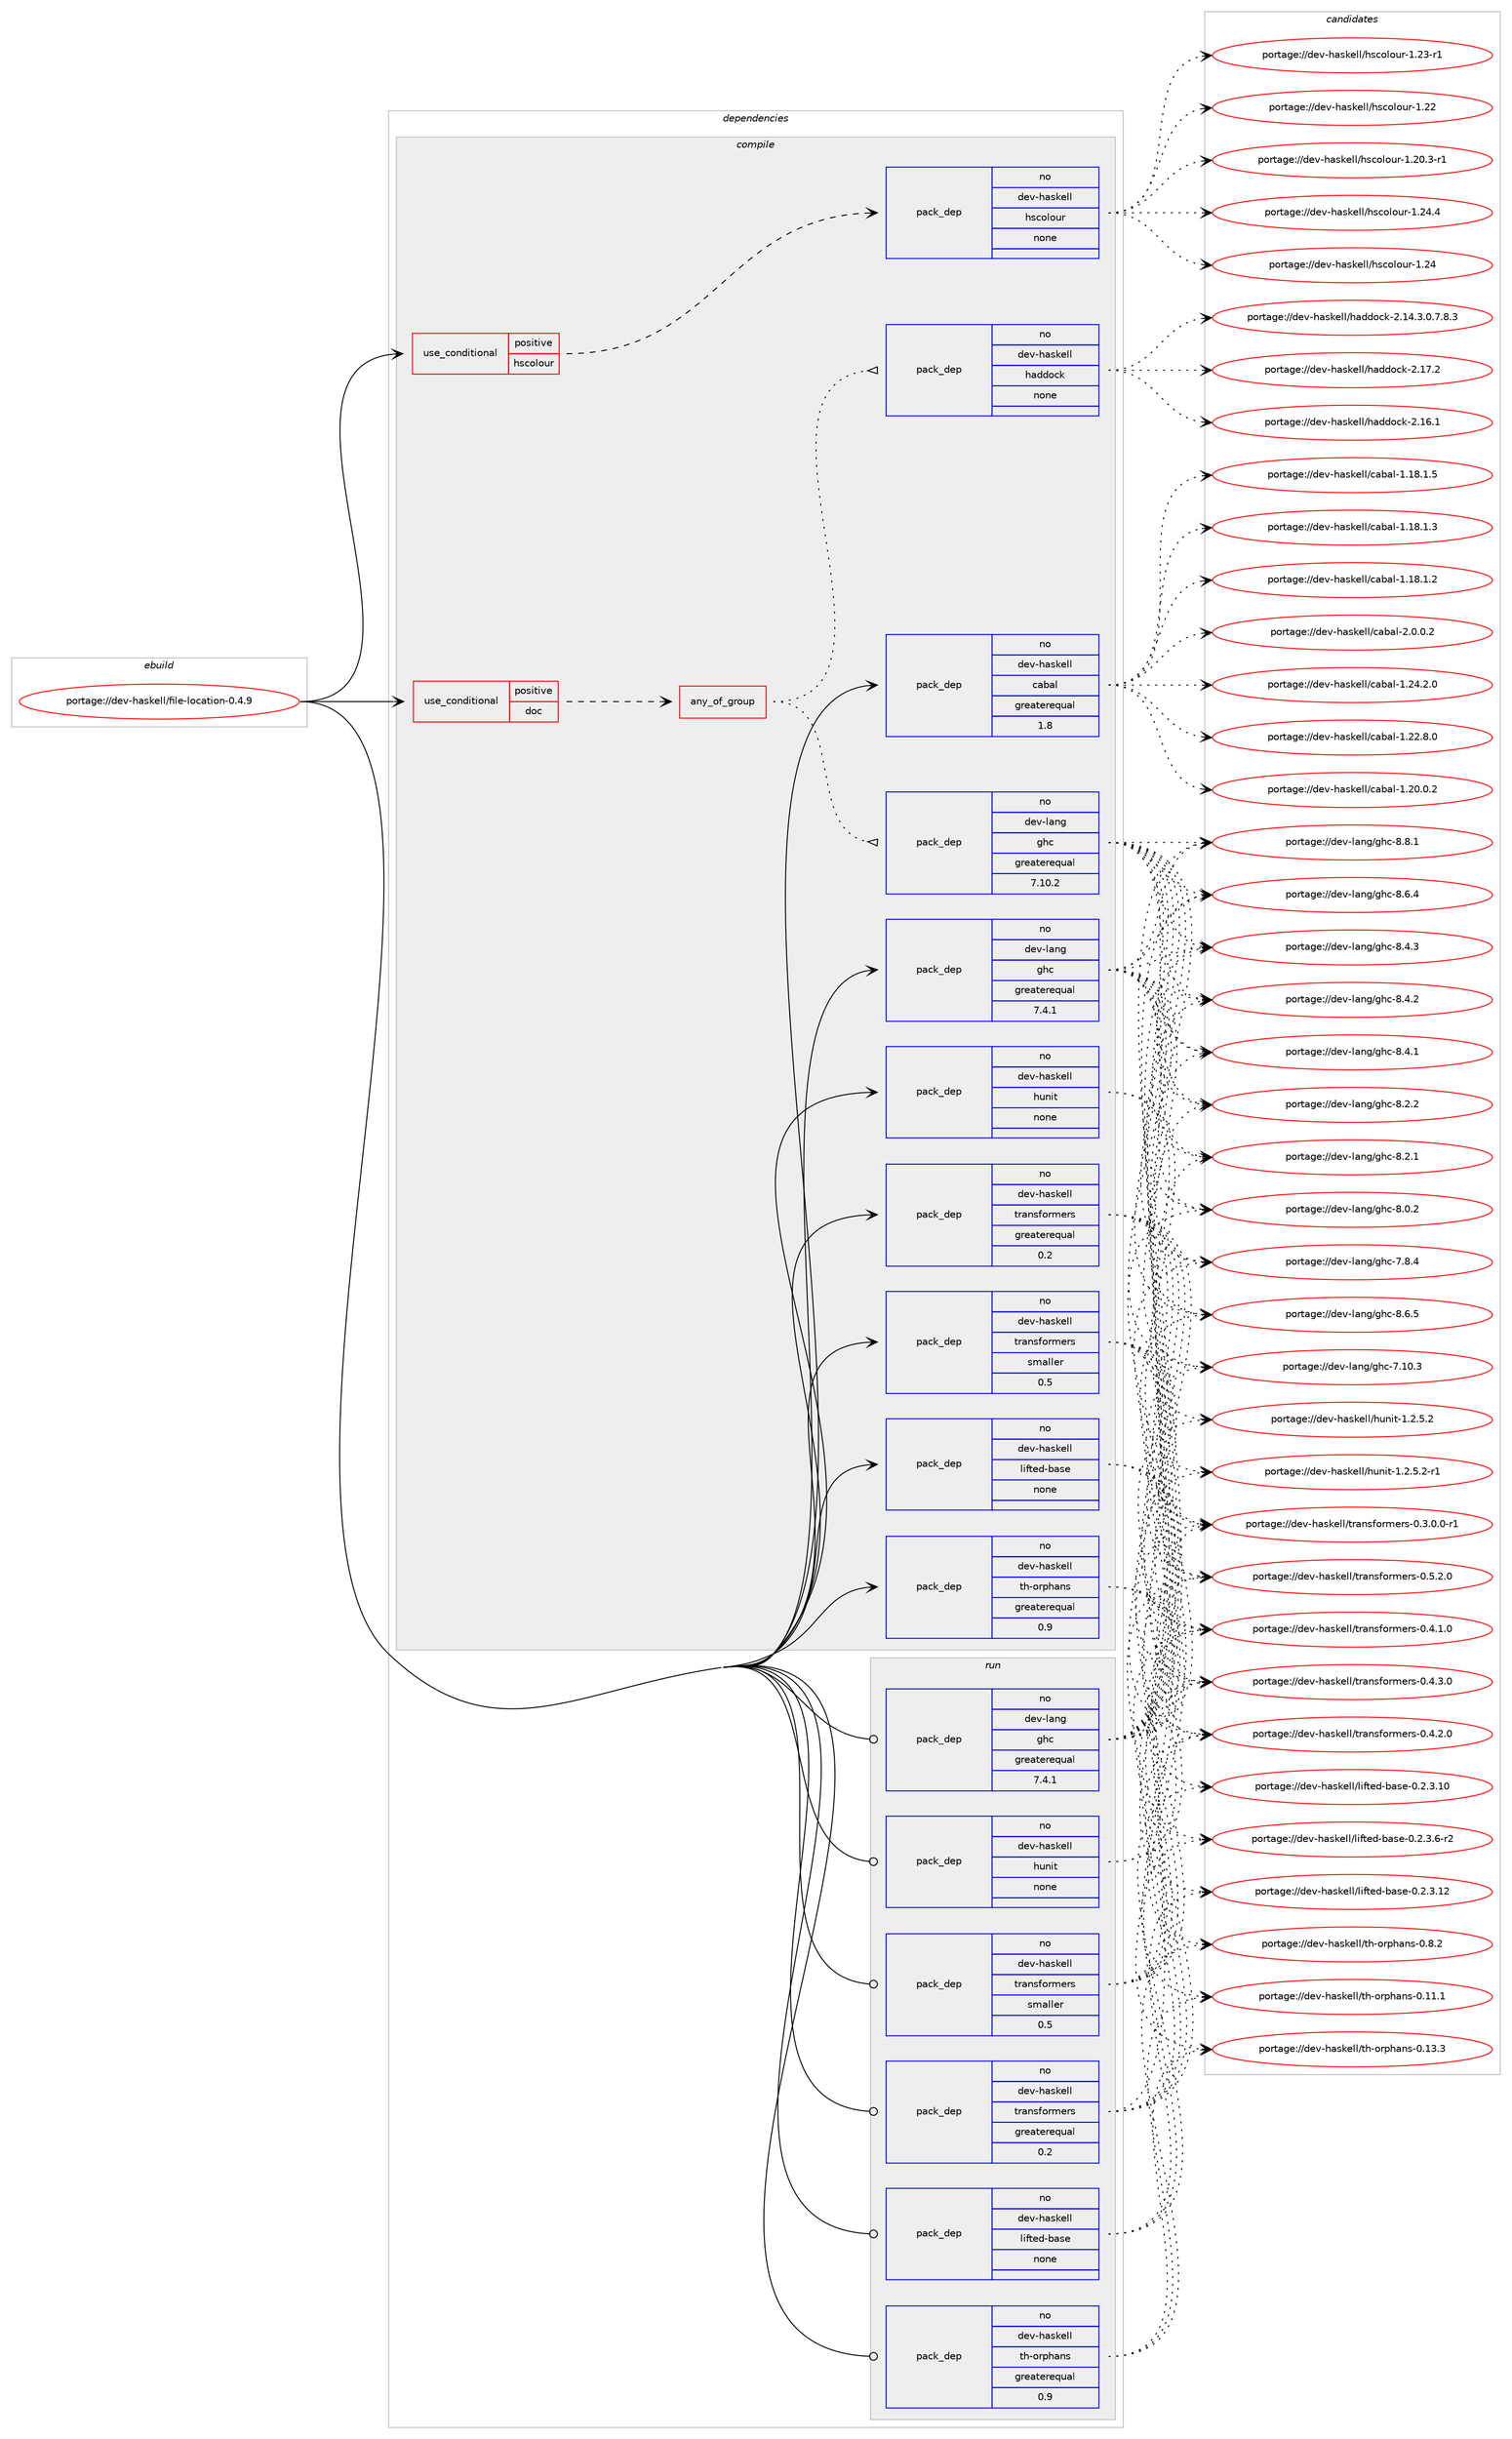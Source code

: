 digraph prolog {

# *************
# Graph options
# *************

newrank=true;
concentrate=true;
compound=true;
graph [rankdir=LR,fontname=Helvetica,fontsize=10,ranksep=1.5];#, ranksep=2.5, nodesep=0.2];
edge  [arrowhead=vee];
node  [fontname=Helvetica,fontsize=10];

# **********
# The ebuild
# **********

subgraph cluster_leftcol {
color=gray;
rank=same;
label=<<i>ebuild</i>>;
id [label="portage://dev-haskell/file-location-0.4.9", color=red, width=4, href="../dev-haskell/file-location-0.4.9.svg"];
}

# ****************
# The dependencies
# ****************

subgraph cluster_midcol {
color=gray;
label=<<i>dependencies</i>>;
subgraph cluster_compile {
fillcolor="#eeeeee";
style=filled;
label=<<i>compile</i>>;
subgraph cond133967 {
dependency562826 [label=<<TABLE BORDER="0" CELLBORDER="1" CELLSPACING="0" CELLPADDING="4"><TR><TD ROWSPAN="3" CELLPADDING="10">use_conditional</TD></TR><TR><TD>positive</TD></TR><TR><TD>doc</TD></TR></TABLE>>, shape=none, color=red];
subgraph any6450 {
dependency562827 [label=<<TABLE BORDER="0" CELLBORDER="1" CELLSPACING="0" CELLPADDING="4"><TR><TD CELLPADDING="10">any_of_group</TD></TR></TABLE>>, shape=none, color=red];subgraph pack422172 {
dependency562828 [label=<<TABLE BORDER="0" CELLBORDER="1" CELLSPACING="0" CELLPADDING="4" WIDTH="220"><TR><TD ROWSPAN="6" CELLPADDING="30">pack_dep</TD></TR><TR><TD WIDTH="110">no</TD></TR><TR><TD>dev-haskell</TD></TR><TR><TD>haddock</TD></TR><TR><TD>none</TD></TR><TR><TD></TD></TR></TABLE>>, shape=none, color=blue];
}
dependency562827:e -> dependency562828:w [weight=20,style="dotted",arrowhead="oinv"];
subgraph pack422173 {
dependency562829 [label=<<TABLE BORDER="0" CELLBORDER="1" CELLSPACING="0" CELLPADDING="4" WIDTH="220"><TR><TD ROWSPAN="6" CELLPADDING="30">pack_dep</TD></TR><TR><TD WIDTH="110">no</TD></TR><TR><TD>dev-lang</TD></TR><TR><TD>ghc</TD></TR><TR><TD>greaterequal</TD></TR><TR><TD>7.10.2</TD></TR></TABLE>>, shape=none, color=blue];
}
dependency562827:e -> dependency562829:w [weight=20,style="dotted",arrowhead="oinv"];
}
dependency562826:e -> dependency562827:w [weight=20,style="dashed",arrowhead="vee"];
}
id:e -> dependency562826:w [weight=20,style="solid",arrowhead="vee"];
subgraph cond133968 {
dependency562830 [label=<<TABLE BORDER="0" CELLBORDER="1" CELLSPACING="0" CELLPADDING="4"><TR><TD ROWSPAN="3" CELLPADDING="10">use_conditional</TD></TR><TR><TD>positive</TD></TR><TR><TD>hscolour</TD></TR></TABLE>>, shape=none, color=red];
subgraph pack422174 {
dependency562831 [label=<<TABLE BORDER="0" CELLBORDER="1" CELLSPACING="0" CELLPADDING="4" WIDTH="220"><TR><TD ROWSPAN="6" CELLPADDING="30">pack_dep</TD></TR><TR><TD WIDTH="110">no</TD></TR><TR><TD>dev-haskell</TD></TR><TR><TD>hscolour</TD></TR><TR><TD>none</TD></TR><TR><TD></TD></TR></TABLE>>, shape=none, color=blue];
}
dependency562830:e -> dependency562831:w [weight=20,style="dashed",arrowhead="vee"];
}
id:e -> dependency562830:w [weight=20,style="solid",arrowhead="vee"];
subgraph pack422175 {
dependency562832 [label=<<TABLE BORDER="0" CELLBORDER="1" CELLSPACING="0" CELLPADDING="4" WIDTH="220"><TR><TD ROWSPAN="6" CELLPADDING="30">pack_dep</TD></TR><TR><TD WIDTH="110">no</TD></TR><TR><TD>dev-haskell</TD></TR><TR><TD>cabal</TD></TR><TR><TD>greaterequal</TD></TR><TR><TD>1.8</TD></TR></TABLE>>, shape=none, color=blue];
}
id:e -> dependency562832:w [weight=20,style="solid",arrowhead="vee"];
subgraph pack422176 {
dependency562833 [label=<<TABLE BORDER="0" CELLBORDER="1" CELLSPACING="0" CELLPADDING="4" WIDTH="220"><TR><TD ROWSPAN="6" CELLPADDING="30">pack_dep</TD></TR><TR><TD WIDTH="110">no</TD></TR><TR><TD>dev-haskell</TD></TR><TR><TD>hunit</TD></TR><TR><TD>none</TD></TR><TR><TD></TD></TR></TABLE>>, shape=none, color=blue];
}
id:e -> dependency562833:w [weight=20,style="solid",arrowhead="vee"];
subgraph pack422177 {
dependency562834 [label=<<TABLE BORDER="0" CELLBORDER="1" CELLSPACING="0" CELLPADDING="4" WIDTH="220"><TR><TD ROWSPAN="6" CELLPADDING="30">pack_dep</TD></TR><TR><TD WIDTH="110">no</TD></TR><TR><TD>dev-haskell</TD></TR><TR><TD>lifted-base</TD></TR><TR><TD>none</TD></TR><TR><TD></TD></TR></TABLE>>, shape=none, color=blue];
}
id:e -> dependency562834:w [weight=20,style="solid",arrowhead="vee"];
subgraph pack422178 {
dependency562835 [label=<<TABLE BORDER="0" CELLBORDER="1" CELLSPACING="0" CELLPADDING="4" WIDTH="220"><TR><TD ROWSPAN="6" CELLPADDING="30">pack_dep</TD></TR><TR><TD WIDTH="110">no</TD></TR><TR><TD>dev-haskell</TD></TR><TR><TD>th-orphans</TD></TR><TR><TD>greaterequal</TD></TR><TR><TD>0.9</TD></TR></TABLE>>, shape=none, color=blue];
}
id:e -> dependency562835:w [weight=20,style="solid",arrowhead="vee"];
subgraph pack422179 {
dependency562836 [label=<<TABLE BORDER="0" CELLBORDER="1" CELLSPACING="0" CELLPADDING="4" WIDTH="220"><TR><TD ROWSPAN="6" CELLPADDING="30">pack_dep</TD></TR><TR><TD WIDTH="110">no</TD></TR><TR><TD>dev-haskell</TD></TR><TR><TD>transformers</TD></TR><TR><TD>greaterequal</TD></TR><TR><TD>0.2</TD></TR></TABLE>>, shape=none, color=blue];
}
id:e -> dependency562836:w [weight=20,style="solid",arrowhead="vee"];
subgraph pack422180 {
dependency562837 [label=<<TABLE BORDER="0" CELLBORDER="1" CELLSPACING="0" CELLPADDING="4" WIDTH="220"><TR><TD ROWSPAN="6" CELLPADDING="30">pack_dep</TD></TR><TR><TD WIDTH="110">no</TD></TR><TR><TD>dev-haskell</TD></TR><TR><TD>transformers</TD></TR><TR><TD>smaller</TD></TR><TR><TD>0.5</TD></TR></TABLE>>, shape=none, color=blue];
}
id:e -> dependency562837:w [weight=20,style="solid",arrowhead="vee"];
subgraph pack422181 {
dependency562838 [label=<<TABLE BORDER="0" CELLBORDER="1" CELLSPACING="0" CELLPADDING="4" WIDTH="220"><TR><TD ROWSPAN="6" CELLPADDING="30">pack_dep</TD></TR><TR><TD WIDTH="110">no</TD></TR><TR><TD>dev-lang</TD></TR><TR><TD>ghc</TD></TR><TR><TD>greaterequal</TD></TR><TR><TD>7.4.1</TD></TR></TABLE>>, shape=none, color=blue];
}
id:e -> dependency562838:w [weight=20,style="solid",arrowhead="vee"];
}
subgraph cluster_compileandrun {
fillcolor="#eeeeee";
style=filled;
label=<<i>compile and run</i>>;
}
subgraph cluster_run {
fillcolor="#eeeeee";
style=filled;
label=<<i>run</i>>;
subgraph pack422182 {
dependency562839 [label=<<TABLE BORDER="0" CELLBORDER="1" CELLSPACING="0" CELLPADDING="4" WIDTH="220"><TR><TD ROWSPAN="6" CELLPADDING="30">pack_dep</TD></TR><TR><TD WIDTH="110">no</TD></TR><TR><TD>dev-haskell</TD></TR><TR><TD>hunit</TD></TR><TR><TD>none</TD></TR><TR><TD></TD></TR></TABLE>>, shape=none, color=blue];
}
id:e -> dependency562839:w [weight=20,style="solid",arrowhead="odot"];
subgraph pack422183 {
dependency562840 [label=<<TABLE BORDER="0" CELLBORDER="1" CELLSPACING="0" CELLPADDING="4" WIDTH="220"><TR><TD ROWSPAN="6" CELLPADDING="30">pack_dep</TD></TR><TR><TD WIDTH="110">no</TD></TR><TR><TD>dev-haskell</TD></TR><TR><TD>lifted-base</TD></TR><TR><TD>none</TD></TR><TR><TD></TD></TR></TABLE>>, shape=none, color=blue];
}
id:e -> dependency562840:w [weight=20,style="solid",arrowhead="odot"];
subgraph pack422184 {
dependency562841 [label=<<TABLE BORDER="0" CELLBORDER="1" CELLSPACING="0" CELLPADDING="4" WIDTH="220"><TR><TD ROWSPAN="6" CELLPADDING="30">pack_dep</TD></TR><TR><TD WIDTH="110">no</TD></TR><TR><TD>dev-haskell</TD></TR><TR><TD>th-orphans</TD></TR><TR><TD>greaterequal</TD></TR><TR><TD>0.9</TD></TR></TABLE>>, shape=none, color=blue];
}
id:e -> dependency562841:w [weight=20,style="solid",arrowhead="odot"];
subgraph pack422185 {
dependency562842 [label=<<TABLE BORDER="0" CELLBORDER="1" CELLSPACING="0" CELLPADDING="4" WIDTH="220"><TR><TD ROWSPAN="6" CELLPADDING="30">pack_dep</TD></TR><TR><TD WIDTH="110">no</TD></TR><TR><TD>dev-haskell</TD></TR><TR><TD>transformers</TD></TR><TR><TD>greaterequal</TD></TR><TR><TD>0.2</TD></TR></TABLE>>, shape=none, color=blue];
}
id:e -> dependency562842:w [weight=20,style="solid",arrowhead="odot"];
subgraph pack422186 {
dependency562843 [label=<<TABLE BORDER="0" CELLBORDER="1" CELLSPACING="0" CELLPADDING="4" WIDTH="220"><TR><TD ROWSPAN="6" CELLPADDING="30">pack_dep</TD></TR><TR><TD WIDTH="110">no</TD></TR><TR><TD>dev-haskell</TD></TR><TR><TD>transformers</TD></TR><TR><TD>smaller</TD></TR><TR><TD>0.5</TD></TR></TABLE>>, shape=none, color=blue];
}
id:e -> dependency562843:w [weight=20,style="solid",arrowhead="odot"];
subgraph pack422187 {
dependency562844 [label=<<TABLE BORDER="0" CELLBORDER="1" CELLSPACING="0" CELLPADDING="4" WIDTH="220"><TR><TD ROWSPAN="6" CELLPADDING="30">pack_dep</TD></TR><TR><TD WIDTH="110">no</TD></TR><TR><TD>dev-lang</TD></TR><TR><TD>ghc</TD></TR><TR><TD>greaterequal</TD></TR><TR><TD>7.4.1</TD></TR></TABLE>>, shape=none, color=blue];
}
id:e -> dependency562844:w [weight=20,style="solid",arrowhead="odot"];
}
}

# **************
# The candidates
# **************

subgraph cluster_choices {
rank=same;
color=gray;
label=<<i>candidates</i>>;

subgraph choice422172 {
color=black;
nodesep=1;
choice100101118451049711510710110810847104971001001119910745504649554650 [label="portage://dev-haskell/haddock-2.17.2", color=red, width=4,href="../dev-haskell/haddock-2.17.2.svg"];
choice100101118451049711510710110810847104971001001119910745504649544649 [label="portage://dev-haskell/haddock-2.16.1", color=red, width=4,href="../dev-haskell/haddock-2.16.1.svg"];
choice1001011184510497115107101108108471049710010011199107455046495246514648465546564651 [label="portage://dev-haskell/haddock-2.14.3.0.7.8.3", color=red, width=4,href="../dev-haskell/haddock-2.14.3.0.7.8.3.svg"];
dependency562828:e -> choice100101118451049711510710110810847104971001001119910745504649554650:w [style=dotted,weight="100"];
dependency562828:e -> choice100101118451049711510710110810847104971001001119910745504649544649:w [style=dotted,weight="100"];
dependency562828:e -> choice1001011184510497115107101108108471049710010011199107455046495246514648465546564651:w [style=dotted,weight="100"];
}
subgraph choice422173 {
color=black;
nodesep=1;
choice10010111845108971101034710310499455646564649 [label="portage://dev-lang/ghc-8.8.1", color=red, width=4,href="../dev-lang/ghc-8.8.1.svg"];
choice10010111845108971101034710310499455646544653 [label="portage://dev-lang/ghc-8.6.5", color=red, width=4,href="../dev-lang/ghc-8.6.5.svg"];
choice10010111845108971101034710310499455646544652 [label="portage://dev-lang/ghc-8.6.4", color=red, width=4,href="../dev-lang/ghc-8.6.4.svg"];
choice10010111845108971101034710310499455646524651 [label="portage://dev-lang/ghc-8.4.3", color=red, width=4,href="../dev-lang/ghc-8.4.3.svg"];
choice10010111845108971101034710310499455646524650 [label="portage://dev-lang/ghc-8.4.2", color=red, width=4,href="../dev-lang/ghc-8.4.2.svg"];
choice10010111845108971101034710310499455646524649 [label="portage://dev-lang/ghc-8.4.1", color=red, width=4,href="../dev-lang/ghc-8.4.1.svg"];
choice10010111845108971101034710310499455646504650 [label="portage://dev-lang/ghc-8.2.2", color=red, width=4,href="../dev-lang/ghc-8.2.2.svg"];
choice10010111845108971101034710310499455646504649 [label="portage://dev-lang/ghc-8.2.1", color=red, width=4,href="../dev-lang/ghc-8.2.1.svg"];
choice10010111845108971101034710310499455646484650 [label="portage://dev-lang/ghc-8.0.2", color=red, width=4,href="../dev-lang/ghc-8.0.2.svg"];
choice10010111845108971101034710310499455546564652 [label="portage://dev-lang/ghc-7.8.4", color=red, width=4,href="../dev-lang/ghc-7.8.4.svg"];
choice1001011184510897110103471031049945554649484651 [label="portage://dev-lang/ghc-7.10.3", color=red, width=4,href="../dev-lang/ghc-7.10.3.svg"];
dependency562829:e -> choice10010111845108971101034710310499455646564649:w [style=dotted,weight="100"];
dependency562829:e -> choice10010111845108971101034710310499455646544653:w [style=dotted,weight="100"];
dependency562829:e -> choice10010111845108971101034710310499455646544652:w [style=dotted,weight="100"];
dependency562829:e -> choice10010111845108971101034710310499455646524651:w [style=dotted,weight="100"];
dependency562829:e -> choice10010111845108971101034710310499455646524650:w [style=dotted,weight="100"];
dependency562829:e -> choice10010111845108971101034710310499455646524649:w [style=dotted,weight="100"];
dependency562829:e -> choice10010111845108971101034710310499455646504650:w [style=dotted,weight="100"];
dependency562829:e -> choice10010111845108971101034710310499455646504649:w [style=dotted,weight="100"];
dependency562829:e -> choice10010111845108971101034710310499455646484650:w [style=dotted,weight="100"];
dependency562829:e -> choice10010111845108971101034710310499455546564652:w [style=dotted,weight="100"];
dependency562829:e -> choice1001011184510897110103471031049945554649484651:w [style=dotted,weight="100"];
}
subgraph choice422174 {
color=black;
nodesep=1;
choice1001011184510497115107101108108471041159911110811111711445494650524652 [label="portage://dev-haskell/hscolour-1.24.4", color=red, width=4,href="../dev-haskell/hscolour-1.24.4.svg"];
choice100101118451049711510710110810847104115991111081111171144549465052 [label="portage://dev-haskell/hscolour-1.24", color=red, width=4,href="../dev-haskell/hscolour-1.24.svg"];
choice1001011184510497115107101108108471041159911110811111711445494650514511449 [label="portage://dev-haskell/hscolour-1.23-r1", color=red, width=4,href="../dev-haskell/hscolour-1.23-r1.svg"];
choice100101118451049711510710110810847104115991111081111171144549465050 [label="portage://dev-haskell/hscolour-1.22", color=red, width=4,href="../dev-haskell/hscolour-1.22.svg"];
choice10010111845104971151071011081084710411599111108111117114454946504846514511449 [label="portage://dev-haskell/hscolour-1.20.3-r1", color=red, width=4,href="../dev-haskell/hscolour-1.20.3-r1.svg"];
dependency562831:e -> choice1001011184510497115107101108108471041159911110811111711445494650524652:w [style=dotted,weight="100"];
dependency562831:e -> choice100101118451049711510710110810847104115991111081111171144549465052:w [style=dotted,weight="100"];
dependency562831:e -> choice1001011184510497115107101108108471041159911110811111711445494650514511449:w [style=dotted,weight="100"];
dependency562831:e -> choice100101118451049711510710110810847104115991111081111171144549465050:w [style=dotted,weight="100"];
dependency562831:e -> choice10010111845104971151071011081084710411599111108111117114454946504846514511449:w [style=dotted,weight="100"];
}
subgraph choice422175 {
color=black;
nodesep=1;
choice100101118451049711510710110810847999798971084550464846484650 [label="portage://dev-haskell/cabal-2.0.0.2", color=red, width=4,href="../dev-haskell/cabal-2.0.0.2.svg"];
choice10010111845104971151071011081084799979897108454946505246504648 [label="portage://dev-haskell/cabal-1.24.2.0", color=red, width=4,href="../dev-haskell/cabal-1.24.2.0.svg"];
choice10010111845104971151071011081084799979897108454946505046564648 [label="portage://dev-haskell/cabal-1.22.8.0", color=red, width=4,href="../dev-haskell/cabal-1.22.8.0.svg"];
choice10010111845104971151071011081084799979897108454946504846484650 [label="portage://dev-haskell/cabal-1.20.0.2", color=red, width=4,href="../dev-haskell/cabal-1.20.0.2.svg"];
choice10010111845104971151071011081084799979897108454946495646494653 [label="portage://dev-haskell/cabal-1.18.1.5", color=red, width=4,href="../dev-haskell/cabal-1.18.1.5.svg"];
choice10010111845104971151071011081084799979897108454946495646494651 [label="portage://dev-haskell/cabal-1.18.1.3", color=red, width=4,href="../dev-haskell/cabal-1.18.1.3.svg"];
choice10010111845104971151071011081084799979897108454946495646494650 [label="portage://dev-haskell/cabal-1.18.1.2", color=red, width=4,href="../dev-haskell/cabal-1.18.1.2.svg"];
dependency562832:e -> choice100101118451049711510710110810847999798971084550464846484650:w [style=dotted,weight="100"];
dependency562832:e -> choice10010111845104971151071011081084799979897108454946505246504648:w [style=dotted,weight="100"];
dependency562832:e -> choice10010111845104971151071011081084799979897108454946505046564648:w [style=dotted,weight="100"];
dependency562832:e -> choice10010111845104971151071011081084799979897108454946504846484650:w [style=dotted,weight="100"];
dependency562832:e -> choice10010111845104971151071011081084799979897108454946495646494653:w [style=dotted,weight="100"];
dependency562832:e -> choice10010111845104971151071011081084799979897108454946495646494651:w [style=dotted,weight="100"];
dependency562832:e -> choice10010111845104971151071011081084799979897108454946495646494650:w [style=dotted,weight="100"];
}
subgraph choice422176 {
color=black;
nodesep=1;
choice10010111845104971151071011081084710411711010511645494650465346504511449 [label="portage://dev-haskell/hunit-1.2.5.2-r1", color=red, width=4,href="../dev-haskell/hunit-1.2.5.2-r1.svg"];
choice1001011184510497115107101108108471041171101051164549465046534650 [label="portage://dev-haskell/hunit-1.2.5.2", color=red, width=4,href="../dev-haskell/hunit-1.2.5.2.svg"];
dependency562833:e -> choice10010111845104971151071011081084710411711010511645494650465346504511449:w [style=dotted,weight="100"];
dependency562833:e -> choice1001011184510497115107101108108471041171101051164549465046534650:w [style=dotted,weight="100"];
}
subgraph choice422177 {
color=black;
nodesep=1;
choice10010111845104971151071011081084710810510211610110045989711510145484650465146544511450 [label="portage://dev-haskell/lifted-base-0.2.3.6-r2", color=red, width=4,href="../dev-haskell/lifted-base-0.2.3.6-r2.svg"];
choice100101118451049711510710110810847108105102116101100459897115101454846504651464950 [label="portage://dev-haskell/lifted-base-0.2.3.12", color=red, width=4,href="../dev-haskell/lifted-base-0.2.3.12.svg"];
choice100101118451049711510710110810847108105102116101100459897115101454846504651464948 [label="portage://dev-haskell/lifted-base-0.2.3.10", color=red, width=4,href="../dev-haskell/lifted-base-0.2.3.10.svg"];
dependency562834:e -> choice10010111845104971151071011081084710810510211610110045989711510145484650465146544511450:w [style=dotted,weight="100"];
dependency562834:e -> choice100101118451049711510710110810847108105102116101100459897115101454846504651464950:w [style=dotted,weight="100"];
dependency562834:e -> choice100101118451049711510710110810847108105102116101100459897115101454846504651464948:w [style=dotted,weight="100"];
}
subgraph choice422178 {
color=black;
nodesep=1;
choice1001011184510497115107101108108471161044511111411210497110115454846564650 [label="portage://dev-haskell/th-orphans-0.8.2", color=red, width=4,href="../dev-haskell/th-orphans-0.8.2.svg"];
choice100101118451049711510710110810847116104451111141121049711011545484649514651 [label="portage://dev-haskell/th-orphans-0.13.3", color=red, width=4,href="../dev-haskell/th-orphans-0.13.3.svg"];
choice100101118451049711510710110810847116104451111141121049711011545484649494649 [label="portage://dev-haskell/th-orphans-0.11.1", color=red, width=4,href="../dev-haskell/th-orphans-0.11.1.svg"];
dependency562835:e -> choice1001011184510497115107101108108471161044511111411210497110115454846564650:w [style=dotted,weight="100"];
dependency562835:e -> choice100101118451049711510710110810847116104451111141121049711011545484649514651:w [style=dotted,weight="100"];
dependency562835:e -> choice100101118451049711510710110810847116104451111141121049711011545484649494649:w [style=dotted,weight="100"];
}
subgraph choice422179 {
color=black;
nodesep=1;
choice100101118451049711510710110810847116114971101151021111141091011141154548465346504648 [label="portage://dev-haskell/transformers-0.5.2.0", color=red, width=4,href="../dev-haskell/transformers-0.5.2.0.svg"];
choice100101118451049711510710110810847116114971101151021111141091011141154548465246514648 [label="portage://dev-haskell/transformers-0.4.3.0", color=red, width=4,href="../dev-haskell/transformers-0.4.3.0.svg"];
choice100101118451049711510710110810847116114971101151021111141091011141154548465246504648 [label="portage://dev-haskell/transformers-0.4.2.0", color=red, width=4,href="../dev-haskell/transformers-0.4.2.0.svg"];
choice100101118451049711510710110810847116114971101151021111141091011141154548465246494648 [label="portage://dev-haskell/transformers-0.4.1.0", color=red, width=4,href="../dev-haskell/transformers-0.4.1.0.svg"];
choice1001011184510497115107101108108471161149711011510211111410910111411545484651464846484511449 [label="portage://dev-haskell/transformers-0.3.0.0-r1", color=red, width=4,href="../dev-haskell/transformers-0.3.0.0-r1.svg"];
dependency562836:e -> choice100101118451049711510710110810847116114971101151021111141091011141154548465346504648:w [style=dotted,weight="100"];
dependency562836:e -> choice100101118451049711510710110810847116114971101151021111141091011141154548465246514648:w [style=dotted,weight="100"];
dependency562836:e -> choice100101118451049711510710110810847116114971101151021111141091011141154548465246504648:w [style=dotted,weight="100"];
dependency562836:e -> choice100101118451049711510710110810847116114971101151021111141091011141154548465246494648:w [style=dotted,weight="100"];
dependency562836:e -> choice1001011184510497115107101108108471161149711011510211111410910111411545484651464846484511449:w [style=dotted,weight="100"];
}
subgraph choice422180 {
color=black;
nodesep=1;
choice100101118451049711510710110810847116114971101151021111141091011141154548465346504648 [label="portage://dev-haskell/transformers-0.5.2.0", color=red, width=4,href="../dev-haskell/transformers-0.5.2.0.svg"];
choice100101118451049711510710110810847116114971101151021111141091011141154548465246514648 [label="portage://dev-haskell/transformers-0.4.3.0", color=red, width=4,href="../dev-haskell/transformers-0.4.3.0.svg"];
choice100101118451049711510710110810847116114971101151021111141091011141154548465246504648 [label="portage://dev-haskell/transformers-0.4.2.0", color=red, width=4,href="../dev-haskell/transformers-0.4.2.0.svg"];
choice100101118451049711510710110810847116114971101151021111141091011141154548465246494648 [label="portage://dev-haskell/transformers-0.4.1.0", color=red, width=4,href="../dev-haskell/transformers-0.4.1.0.svg"];
choice1001011184510497115107101108108471161149711011510211111410910111411545484651464846484511449 [label="portage://dev-haskell/transformers-0.3.0.0-r1", color=red, width=4,href="../dev-haskell/transformers-0.3.0.0-r1.svg"];
dependency562837:e -> choice100101118451049711510710110810847116114971101151021111141091011141154548465346504648:w [style=dotted,weight="100"];
dependency562837:e -> choice100101118451049711510710110810847116114971101151021111141091011141154548465246514648:w [style=dotted,weight="100"];
dependency562837:e -> choice100101118451049711510710110810847116114971101151021111141091011141154548465246504648:w [style=dotted,weight="100"];
dependency562837:e -> choice100101118451049711510710110810847116114971101151021111141091011141154548465246494648:w [style=dotted,weight="100"];
dependency562837:e -> choice1001011184510497115107101108108471161149711011510211111410910111411545484651464846484511449:w [style=dotted,weight="100"];
}
subgraph choice422181 {
color=black;
nodesep=1;
choice10010111845108971101034710310499455646564649 [label="portage://dev-lang/ghc-8.8.1", color=red, width=4,href="../dev-lang/ghc-8.8.1.svg"];
choice10010111845108971101034710310499455646544653 [label="portage://dev-lang/ghc-8.6.5", color=red, width=4,href="../dev-lang/ghc-8.6.5.svg"];
choice10010111845108971101034710310499455646544652 [label="portage://dev-lang/ghc-8.6.4", color=red, width=4,href="../dev-lang/ghc-8.6.4.svg"];
choice10010111845108971101034710310499455646524651 [label="portage://dev-lang/ghc-8.4.3", color=red, width=4,href="../dev-lang/ghc-8.4.3.svg"];
choice10010111845108971101034710310499455646524650 [label="portage://dev-lang/ghc-8.4.2", color=red, width=4,href="../dev-lang/ghc-8.4.2.svg"];
choice10010111845108971101034710310499455646524649 [label="portage://dev-lang/ghc-8.4.1", color=red, width=4,href="../dev-lang/ghc-8.4.1.svg"];
choice10010111845108971101034710310499455646504650 [label="portage://dev-lang/ghc-8.2.2", color=red, width=4,href="../dev-lang/ghc-8.2.2.svg"];
choice10010111845108971101034710310499455646504649 [label="portage://dev-lang/ghc-8.2.1", color=red, width=4,href="../dev-lang/ghc-8.2.1.svg"];
choice10010111845108971101034710310499455646484650 [label="portage://dev-lang/ghc-8.0.2", color=red, width=4,href="../dev-lang/ghc-8.0.2.svg"];
choice10010111845108971101034710310499455546564652 [label="portage://dev-lang/ghc-7.8.4", color=red, width=4,href="../dev-lang/ghc-7.8.4.svg"];
choice1001011184510897110103471031049945554649484651 [label="portage://dev-lang/ghc-7.10.3", color=red, width=4,href="../dev-lang/ghc-7.10.3.svg"];
dependency562838:e -> choice10010111845108971101034710310499455646564649:w [style=dotted,weight="100"];
dependency562838:e -> choice10010111845108971101034710310499455646544653:w [style=dotted,weight="100"];
dependency562838:e -> choice10010111845108971101034710310499455646544652:w [style=dotted,weight="100"];
dependency562838:e -> choice10010111845108971101034710310499455646524651:w [style=dotted,weight="100"];
dependency562838:e -> choice10010111845108971101034710310499455646524650:w [style=dotted,weight="100"];
dependency562838:e -> choice10010111845108971101034710310499455646524649:w [style=dotted,weight="100"];
dependency562838:e -> choice10010111845108971101034710310499455646504650:w [style=dotted,weight="100"];
dependency562838:e -> choice10010111845108971101034710310499455646504649:w [style=dotted,weight="100"];
dependency562838:e -> choice10010111845108971101034710310499455646484650:w [style=dotted,weight="100"];
dependency562838:e -> choice10010111845108971101034710310499455546564652:w [style=dotted,weight="100"];
dependency562838:e -> choice1001011184510897110103471031049945554649484651:w [style=dotted,weight="100"];
}
subgraph choice422182 {
color=black;
nodesep=1;
choice10010111845104971151071011081084710411711010511645494650465346504511449 [label="portage://dev-haskell/hunit-1.2.5.2-r1", color=red, width=4,href="../dev-haskell/hunit-1.2.5.2-r1.svg"];
choice1001011184510497115107101108108471041171101051164549465046534650 [label="portage://dev-haskell/hunit-1.2.5.2", color=red, width=4,href="../dev-haskell/hunit-1.2.5.2.svg"];
dependency562839:e -> choice10010111845104971151071011081084710411711010511645494650465346504511449:w [style=dotted,weight="100"];
dependency562839:e -> choice1001011184510497115107101108108471041171101051164549465046534650:w [style=dotted,weight="100"];
}
subgraph choice422183 {
color=black;
nodesep=1;
choice10010111845104971151071011081084710810510211610110045989711510145484650465146544511450 [label="portage://dev-haskell/lifted-base-0.2.3.6-r2", color=red, width=4,href="../dev-haskell/lifted-base-0.2.3.6-r2.svg"];
choice100101118451049711510710110810847108105102116101100459897115101454846504651464950 [label="portage://dev-haskell/lifted-base-0.2.3.12", color=red, width=4,href="../dev-haskell/lifted-base-0.2.3.12.svg"];
choice100101118451049711510710110810847108105102116101100459897115101454846504651464948 [label="portage://dev-haskell/lifted-base-0.2.3.10", color=red, width=4,href="../dev-haskell/lifted-base-0.2.3.10.svg"];
dependency562840:e -> choice10010111845104971151071011081084710810510211610110045989711510145484650465146544511450:w [style=dotted,weight="100"];
dependency562840:e -> choice100101118451049711510710110810847108105102116101100459897115101454846504651464950:w [style=dotted,weight="100"];
dependency562840:e -> choice100101118451049711510710110810847108105102116101100459897115101454846504651464948:w [style=dotted,weight="100"];
}
subgraph choice422184 {
color=black;
nodesep=1;
choice1001011184510497115107101108108471161044511111411210497110115454846564650 [label="portage://dev-haskell/th-orphans-0.8.2", color=red, width=4,href="../dev-haskell/th-orphans-0.8.2.svg"];
choice100101118451049711510710110810847116104451111141121049711011545484649514651 [label="portage://dev-haskell/th-orphans-0.13.3", color=red, width=4,href="../dev-haskell/th-orphans-0.13.3.svg"];
choice100101118451049711510710110810847116104451111141121049711011545484649494649 [label="portage://dev-haskell/th-orphans-0.11.1", color=red, width=4,href="../dev-haskell/th-orphans-0.11.1.svg"];
dependency562841:e -> choice1001011184510497115107101108108471161044511111411210497110115454846564650:w [style=dotted,weight="100"];
dependency562841:e -> choice100101118451049711510710110810847116104451111141121049711011545484649514651:w [style=dotted,weight="100"];
dependency562841:e -> choice100101118451049711510710110810847116104451111141121049711011545484649494649:w [style=dotted,weight="100"];
}
subgraph choice422185 {
color=black;
nodesep=1;
choice100101118451049711510710110810847116114971101151021111141091011141154548465346504648 [label="portage://dev-haskell/transformers-0.5.2.0", color=red, width=4,href="../dev-haskell/transformers-0.5.2.0.svg"];
choice100101118451049711510710110810847116114971101151021111141091011141154548465246514648 [label="portage://dev-haskell/transformers-0.4.3.0", color=red, width=4,href="../dev-haskell/transformers-0.4.3.0.svg"];
choice100101118451049711510710110810847116114971101151021111141091011141154548465246504648 [label="portage://dev-haskell/transformers-0.4.2.0", color=red, width=4,href="../dev-haskell/transformers-0.4.2.0.svg"];
choice100101118451049711510710110810847116114971101151021111141091011141154548465246494648 [label="portage://dev-haskell/transformers-0.4.1.0", color=red, width=4,href="../dev-haskell/transformers-0.4.1.0.svg"];
choice1001011184510497115107101108108471161149711011510211111410910111411545484651464846484511449 [label="portage://dev-haskell/transformers-0.3.0.0-r1", color=red, width=4,href="../dev-haskell/transformers-0.3.0.0-r1.svg"];
dependency562842:e -> choice100101118451049711510710110810847116114971101151021111141091011141154548465346504648:w [style=dotted,weight="100"];
dependency562842:e -> choice100101118451049711510710110810847116114971101151021111141091011141154548465246514648:w [style=dotted,weight="100"];
dependency562842:e -> choice100101118451049711510710110810847116114971101151021111141091011141154548465246504648:w [style=dotted,weight="100"];
dependency562842:e -> choice100101118451049711510710110810847116114971101151021111141091011141154548465246494648:w [style=dotted,weight="100"];
dependency562842:e -> choice1001011184510497115107101108108471161149711011510211111410910111411545484651464846484511449:w [style=dotted,weight="100"];
}
subgraph choice422186 {
color=black;
nodesep=1;
choice100101118451049711510710110810847116114971101151021111141091011141154548465346504648 [label="portage://dev-haskell/transformers-0.5.2.0", color=red, width=4,href="../dev-haskell/transformers-0.5.2.0.svg"];
choice100101118451049711510710110810847116114971101151021111141091011141154548465246514648 [label="portage://dev-haskell/transformers-0.4.3.0", color=red, width=4,href="../dev-haskell/transformers-0.4.3.0.svg"];
choice100101118451049711510710110810847116114971101151021111141091011141154548465246504648 [label="portage://dev-haskell/transformers-0.4.2.0", color=red, width=4,href="../dev-haskell/transformers-0.4.2.0.svg"];
choice100101118451049711510710110810847116114971101151021111141091011141154548465246494648 [label="portage://dev-haskell/transformers-0.4.1.0", color=red, width=4,href="../dev-haskell/transformers-0.4.1.0.svg"];
choice1001011184510497115107101108108471161149711011510211111410910111411545484651464846484511449 [label="portage://dev-haskell/transformers-0.3.0.0-r1", color=red, width=4,href="../dev-haskell/transformers-0.3.0.0-r1.svg"];
dependency562843:e -> choice100101118451049711510710110810847116114971101151021111141091011141154548465346504648:w [style=dotted,weight="100"];
dependency562843:e -> choice100101118451049711510710110810847116114971101151021111141091011141154548465246514648:w [style=dotted,weight="100"];
dependency562843:e -> choice100101118451049711510710110810847116114971101151021111141091011141154548465246504648:w [style=dotted,weight="100"];
dependency562843:e -> choice100101118451049711510710110810847116114971101151021111141091011141154548465246494648:w [style=dotted,weight="100"];
dependency562843:e -> choice1001011184510497115107101108108471161149711011510211111410910111411545484651464846484511449:w [style=dotted,weight="100"];
}
subgraph choice422187 {
color=black;
nodesep=1;
choice10010111845108971101034710310499455646564649 [label="portage://dev-lang/ghc-8.8.1", color=red, width=4,href="../dev-lang/ghc-8.8.1.svg"];
choice10010111845108971101034710310499455646544653 [label="portage://dev-lang/ghc-8.6.5", color=red, width=4,href="../dev-lang/ghc-8.6.5.svg"];
choice10010111845108971101034710310499455646544652 [label="portage://dev-lang/ghc-8.6.4", color=red, width=4,href="../dev-lang/ghc-8.6.4.svg"];
choice10010111845108971101034710310499455646524651 [label="portage://dev-lang/ghc-8.4.3", color=red, width=4,href="../dev-lang/ghc-8.4.3.svg"];
choice10010111845108971101034710310499455646524650 [label="portage://dev-lang/ghc-8.4.2", color=red, width=4,href="../dev-lang/ghc-8.4.2.svg"];
choice10010111845108971101034710310499455646524649 [label="portage://dev-lang/ghc-8.4.1", color=red, width=4,href="../dev-lang/ghc-8.4.1.svg"];
choice10010111845108971101034710310499455646504650 [label="portage://dev-lang/ghc-8.2.2", color=red, width=4,href="../dev-lang/ghc-8.2.2.svg"];
choice10010111845108971101034710310499455646504649 [label="portage://dev-lang/ghc-8.2.1", color=red, width=4,href="../dev-lang/ghc-8.2.1.svg"];
choice10010111845108971101034710310499455646484650 [label="portage://dev-lang/ghc-8.0.2", color=red, width=4,href="../dev-lang/ghc-8.0.2.svg"];
choice10010111845108971101034710310499455546564652 [label="portage://dev-lang/ghc-7.8.4", color=red, width=4,href="../dev-lang/ghc-7.8.4.svg"];
choice1001011184510897110103471031049945554649484651 [label="portage://dev-lang/ghc-7.10.3", color=red, width=4,href="../dev-lang/ghc-7.10.3.svg"];
dependency562844:e -> choice10010111845108971101034710310499455646564649:w [style=dotted,weight="100"];
dependency562844:e -> choice10010111845108971101034710310499455646544653:w [style=dotted,weight="100"];
dependency562844:e -> choice10010111845108971101034710310499455646544652:w [style=dotted,weight="100"];
dependency562844:e -> choice10010111845108971101034710310499455646524651:w [style=dotted,weight="100"];
dependency562844:e -> choice10010111845108971101034710310499455646524650:w [style=dotted,weight="100"];
dependency562844:e -> choice10010111845108971101034710310499455646524649:w [style=dotted,weight="100"];
dependency562844:e -> choice10010111845108971101034710310499455646504650:w [style=dotted,weight="100"];
dependency562844:e -> choice10010111845108971101034710310499455646504649:w [style=dotted,weight="100"];
dependency562844:e -> choice10010111845108971101034710310499455646484650:w [style=dotted,weight="100"];
dependency562844:e -> choice10010111845108971101034710310499455546564652:w [style=dotted,weight="100"];
dependency562844:e -> choice1001011184510897110103471031049945554649484651:w [style=dotted,weight="100"];
}
}

}
